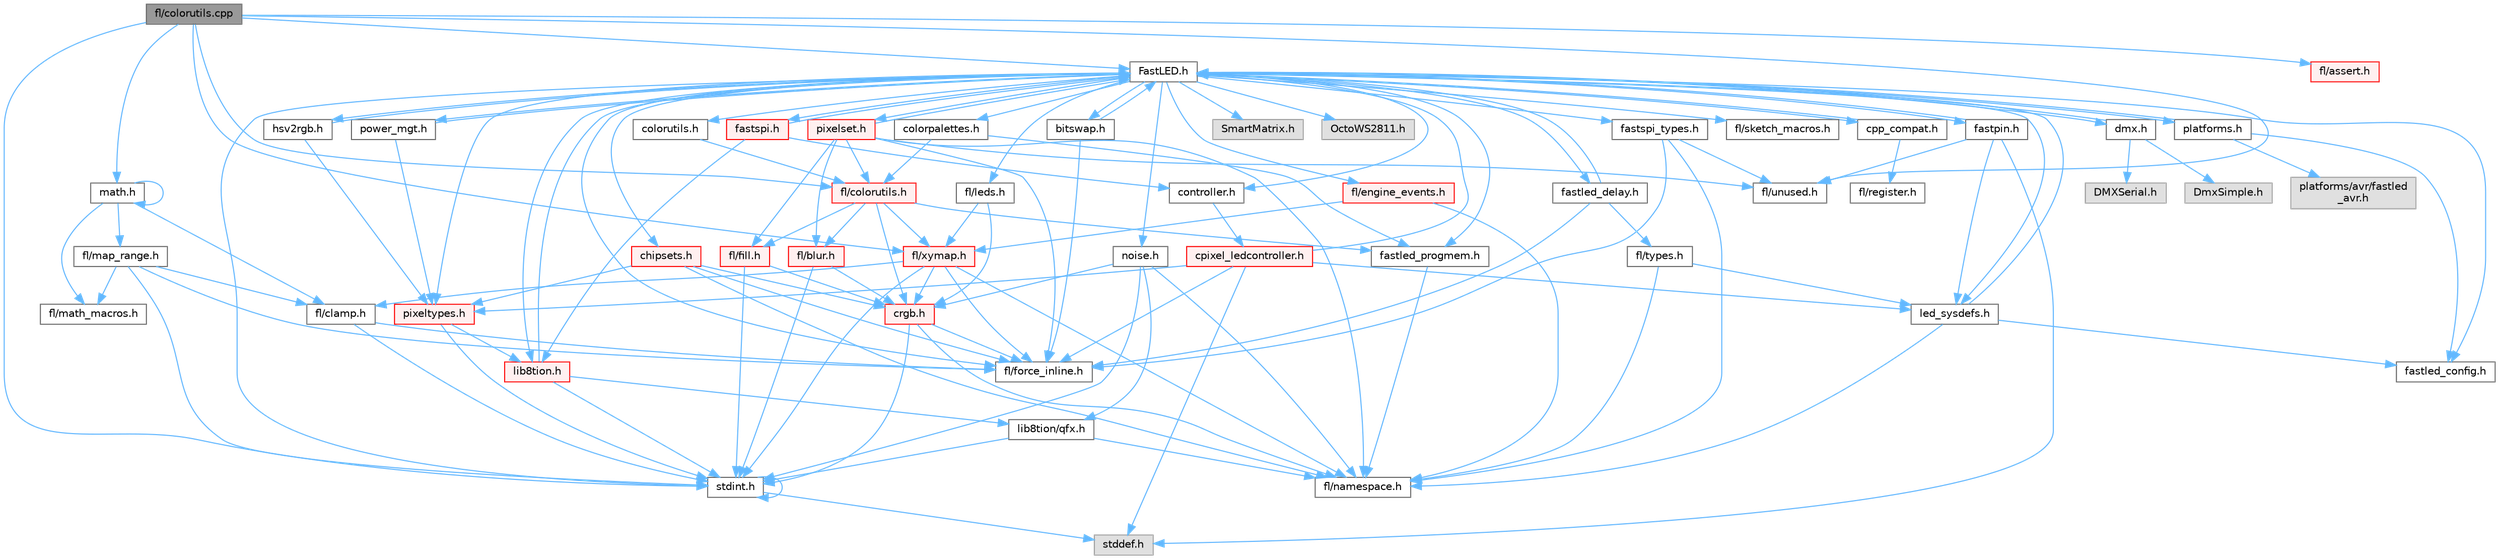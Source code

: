 digraph "fl/colorutils.cpp"
{
 // INTERACTIVE_SVG=YES
 // LATEX_PDF_SIZE
  bgcolor="transparent";
  edge [fontname=Helvetica,fontsize=10,labelfontname=Helvetica,labelfontsize=10];
  node [fontname=Helvetica,fontsize=10,shape=box,height=0.2,width=0.4];
  Node1 [id="Node000001",label="fl/colorutils.cpp",height=0.2,width=0.4,color="gray40", fillcolor="grey60", style="filled", fontcolor="black",tooltip="Misc utility functions for palettes, blending, and more."];
  Node1 -> Node2 [id="edge1_Node000001_Node000002",color="steelblue1",style="solid",tooltip=" "];
  Node2 [id="Node000002",label="math.h",height=0.2,width=0.4,color="grey40", fillcolor="white", style="filled",URL="$df/db1/math_8h.html",tooltip=" "];
  Node2 -> Node3 [id="edge2_Node000002_Node000003",color="steelblue1",style="solid",tooltip=" "];
  Node3 [id="Node000003",label="fl/clamp.h",height=0.2,width=0.4,color="grey40", fillcolor="white", style="filled",URL="$d6/dd3/clamp_8h.html",tooltip=" "];
  Node3 -> Node4 [id="edge3_Node000003_Node000004",color="steelblue1",style="solid",tooltip=" "];
  Node4 [id="Node000004",label="stdint.h",height=0.2,width=0.4,color="grey40", fillcolor="white", style="filled",URL="$df/dd8/stdint_8h.html",tooltip=" "];
  Node4 -> Node5 [id="edge4_Node000004_Node000005",color="steelblue1",style="solid",tooltip=" "];
  Node5 [id="Node000005",label="stddef.h",height=0.2,width=0.4,color="grey60", fillcolor="#E0E0E0", style="filled",tooltip=" "];
  Node4 -> Node4 [id="edge5_Node000004_Node000004",color="steelblue1",style="solid",tooltip=" "];
  Node3 -> Node6 [id="edge6_Node000003_Node000006",color="steelblue1",style="solid",tooltip=" "];
  Node6 [id="Node000006",label="fl/force_inline.h",height=0.2,width=0.4,color="grey40", fillcolor="white", style="filled",URL="$d4/d64/force__inline_8h.html",tooltip=" "];
  Node2 -> Node7 [id="edge7_Node000002_Node000007",color="steelblue1",style="solid",tooltip=" "];
  Node7 [id="Node000007",label="fl/map_range.h",height=0.2,width=0.4,color="grey40", fillcolor="white", style="filled",URL="$d1/d47/map__range_8h.html",tooltip=" "];
  Node7 -> Node4 [id="edge8_Node000007_Node000004",color="steelblue1",style="solid",tooltip=" "];
  Node7 -> Node3 [id="edge9_Node000007_Node000003",color="steelblue1",style="solid",tooltip=" "];
  Node7 -> Node6 [id="edge10_Node000007_Node000006",color="steelblue1",style="solid",tooltip=" "];
  Node7 -> Node8 [id="edge11_Node000007_Node000008",color="steelblue1",style="solid",tooltip=" "];
  Node8 [id="Node000008",label="fl/math_macros.h",height=0.2,width=0.4,color="grey40", fillcolor="white", style="filled",URL="$d8/db8/math__macros_8h.html",tooltip=" "];
  Node2 -> Node8 [id="edge12_Node000002_Node000008",color="steelblue1",style="solid",tooltip=" "];
  Node2 -> Node2 [id="edge13_Node000002_Node000002",color="steelblue1",style="solid",tooltip=" "];
  Node1 -> Node4 [id="edge14_Node000001_Node000004",color="steelblue1",style="solid",tooltip=" "];
  Node1 -> Node9 [id="edge15_Node000001_Node000009",color="steelblue1",style="solid",tooltip=" "];
  Node9 [id="Node000009",label="FastLED.h",height=0.2,width=0.4,color="grey40", fillcolor="white", style="filled",URL="$db/d97/_fast_l_e_d_8h.html",tooltip="central include file for FastLED, defines the CFastLED class/object"];
  Node9 -> Node4 [id="edge16_Node000009_Node000004",color="steelblue1",style="solid",tooltip=" "];
  Node9 -> Node10 [id="edge17_Node000009_Node000010",color="steelblue1",style="solid",tooltip=" "];
  Node10 [id="Node000010",label="SmartMatrix.h",height=0.2,width=0.4,color="grey60", fillcolor="#E0E0E0", style="filled",tooltip=" "];
  Node9 -> Node11 [id="edge18_Node000009_Node000011",color="steelblue1",style="solid",tooltip=" "];
  Node11 [id="Node000011",label="OctoWS2811.h",height=0.2,width=0.4,color="grey60", fillcolor="#E0E0E0", style="filled",tooltip=" "];
  Node9 -> Node6 [id="edge19_Node000009_Node000006",color="steelblue1",style="solid",tooltip=" "];
  Node9 -> Node12 [id="edge20_Node000009_Node000012",color="steelblue1",style="solid",tooltip=" "];
  Node12 [id="Node000012",label="cpp_compat.h",height=0.2,width=0.4,color="grey40", fillcolor="white", style="filled",URL="$d9/d13/cpp__compat_8h.html",tooltip="Compatibility functions based on C++ version."];
  Node12 -> Node9 [id="edge21_Node000012_Node000009",color="steelblue1",style="solid",tooltip=" "];
  Node12 -> Node13 [id="edge22_Node000012_Node000013",color="steelblue1",style="solid",tooltip=" "];
  Node13 [id="Node000013",label="fl/register.h",height=0.2,width=0.4,color="grey40", fillcolor="white", style="filled",URL="$df/d80/register_8h.html",tooltip=" "];
  Node9 -> Node14 [id="edge23_Node000009_Node000014",color="steelblue1",style="solid",tooltip=" "];
  Node14 [id="Node000014",label="fastled_config.h",height=0.2,width=0.4,color="grey40", fillcolor="white", style="filled",URL="$d5/d11/fastled__config_8h.html",tooltip="Contains definitions that can be used to configure FastLED at compile time."];
  Node9 -> Node15 [id="edge24_Node000009_Node000015",color="steelblue1",style="solid",tooltip=" "];
  Node15 [id="Node000015",label="led_sysdefs.h",height=0.2,width=0.4,color="grey40", fillcolor="white", style="filled",URL="$d9/d3e/led__sysdefs_8h.html",tooltip="Determines which platform system definitions to include."];
  Node15 -> Node9 [id="edge25_Node000015_Node000009",color="steelblue1",style="solid",tooltip=" "];
  Node15 -> Node14 [id="edge26_Node000015_Node000014",color="steelblue1",style="solid",tooltip=" "];
  Node15 -> Node16 [id="edge27_Node000015_Node000016",color="steelblue1",style="solid",tooltip=" "];
  Node16 [id="Node000016",label="fl/namespace.h",height=0.2,width=0.4,color="grey40", fillcolor="white", style="filled",URL="$df/d2a/namespace_8h.html",tooltip="Implements the FastLED namespace macros."];
  Node9 -> Node17 [id="edge28_Node000009_Node000017",color="steelblue1",style="solid",tooltip=" "];
  Node17 [id="Node000017",label="fastled_delay.h",height=0.2,width=0.4,color="grey40", fillcolor="white", style="filled",URL="$d0/da8/fastled__delay_8h.html",tooltip="Utility functions and classes for managing delay cycles."];
  Node17 -> Node9 [id="edge29_Node000017_Node000009",color="steelblue1",style="solid",tooltip=" "];
  Node17 -> Node18 [id="edge30_Node000017_Node000018",color="steelblue1",style="solid",tooltip=" "];
  Node18 [id="Node000018",label="fl/types.h",height=0.2,width=0.4,color="grey40", fillcolor="white", style="filled",URL="$d7/da1/fl_2types_8h.html",tooltip=" "];
  Node18 -> Node16 [id="edge31_Node000018_Node000016",color="steelblue1",style="solid",tooltip=" "];
  Node18 -> Node15 [id="edge32_Node000018_Node000015",color="steelblue1",style="solid",tooltip=" "];
  Node17 -> Node6 [id="edge33_Node000017_Node000006",color="steelblue1",style="solid",tooltip=" "];
  Node9 -> Node19 [id="edge34_Node000009_Node000019",color="steelblue1",style="solid",tooltip=" "];
  Node19 [id="Node000019",label="bitswap.h",height=0.2,width=0.4,color="grey40", fillcolor="white", style="filled",URL="$de/ded/bitswap_8h.html",tooltip="Functions for doing a rotation of bits/bytes used by parallel output."];
  Node19 -> Node9 [id="edge35_Node000019_Node000009",color="steelblue1",style="solid",tooltip=" "];
  Node19 -> Node6 [id="edge36_Node000019_Node000006",color="steelblue1",style="solid",tooltip=" "];
  Node9 -> Node20 [id="edge37_Node000009_Node000020",color="steelblue1",style="solid",tooltip=" "];
  Node20 [id="Node000020",label="controller.h",height=0.2,width=0.4,color="grey40", fillcolor="white", style="filled",URL="$d2/dd9/controller_8h.html",tooltip="deprecated: base definitions used by led controllers for writing out led data"];
  Node20 -> Node21 [id="edge38_Node000020_Node000021",color="steelblue1",style="solid",tooltip=" "];
  Node21 [id="Node000021",label="cpixel_ledcontroller.h",height=0.2,width=0.4,color="red", fillcolor="#FFF0F0", style="filled",URL="$d9/d57/cpixel__ledcontroller_8h.html",tooltip="defines the templated version of the CLEDController class"];
  Node21 -> Node5 [id="edge39_Node000021_Node000005",color="steelblue1",style="solid",tooltip=" "];
  Node21 -> Node9 [id="edge40_Node000021_Node000009",color="steelblue1",style="solid",tooltip=" "];
  Node21 -> Node15 [id="edge41_Node000021_Node000015",color="steelblue1",style="solid",tooltip=" "];
  Node21 -> Node22 [id="edge42_Node000021_Node000022",color="steelblue1",style="solid",tooltip=" "];
  Node22 [id="Node000022",label="pixeltypes.h",height=0.2,width=0.4,color="red", fillcolor="#FFF0F0", style="filled",URL="$d2/dba/pixeltypes_8h.html",tooltip="Includes defintions for RGB and HSV pixels."];
  Node22 -> Node4 [id="edge43_Node000022_Node000004",color="steelblue1",style="solid",tooltip=" "];
  Node22 -> Node23 [id="edge44_Node000022_Node000023",color="steelblue1",style="solid",tooltip=" "];
  Node23 [id="Node000023",label="lib8tion.h",height=0.2,width=0.4,color="red", fillcolor="#FFF0F0", style="filled",URL="$df/da5/lib8tion_8h.html",tooltip="Fast, efficient 8-bit math functions specifically designed for high-performance LED programming."];
  Node23 -> Node9 [id="edge45_Node000023_Node000009",color="steelblue1",style="solid",tooltip=" "];
  Node23 -> Node4 [id="edge46_Node000023_Node000004",color="steelblue1",style="solid",tooltip=" "];
  Node23 -> Node26 [id="edge47_Node000023_Node000026",color="steelblue1",style="solid",tooltip=" "];
  Node26 [id="Node000026",label="lib8tion/qfx.h",height=0.2,width=0.4,color="grey40", fillcolor="white", style="filled",URL="$d2/d19/qfx_8h.html",tooltip=" "];
  Node26 -> Node4 [id="edge48_Node000026_Node000004",color="steelblue1",style="solid",tooltip=" "];
  Node26 -> Node16 [id="edge49_Node000026_Node000016",color="steelblue1",style="solid",tooltip=" "];
  Node21 -> Node6 [id="edge50_Node000021_Node000006",color="steelblue1",style="solid",tooltip=" "];
  Node9 -> Node70 [id="edge51_Node000009_Node000070",color="steelblue1",style="solid",tooltip=" "];
  Node70 [id="Node000070",label="fastpin.h",height=0.2,width=0.4,color="grey40", fillcolor="white", style="filled",URL="$db/d65/fastpin_8h.html",tooltip="Class base definitions for defining fast pin access."];
  Node70 -> Node9 [id="edge52_Node000070_Node000009",color="steelblue1",style="solid",tooltip=" "];
  Node70 -> Node15 [id="edge53_Node000070_Node000015",color="steelblue1",style="solid",tooltip=" "];
  Node70 -> Node5 [id="edge54_Node000070_Node000005",color="steelblue1",style="solid",tooltip=" "];
  Node70 -> Node37 [id="edge55_Node000070_Node000037",color="steelblue1",style="solid",tooltip=" "];
  Node37 [id="Node000037",label="fl/unused.h",height=0.2,width=0.4,color="grey40", fillcolor="white", style="filled",URL="$d8/d4b/unused_8h.html",tooltip=" "];
  Node9 -> Node71 [id="edge56_Node000009_Node000071",color="steelblue1",style="solid",tooltip=" "];
  Node71 [id="Node000071",label="fastspi_types.h",height=0.2,width=0.4,color="grey40", fillcolor="white", style="filled",URL="$d2/ddb/fastspi__types_8h.html",tooltip="Data types and constants used by SPI interfaces."];
  Node71 -> Node6 [id="edge57_Node000071_Node000006",color="steelblue1",style="solid",tooltip=" "];
  Node71 -> Node16 [id="edge58_Node000071_Node000016",color="steelblue1",style="solid",tooltip=" "];
  Node71 -> Node37 [id="edge59_Node000071_Node000037",color="steelblue1",style="solid",tooltip=" "];
  Node9 -> Node72 [id="edge60_Node000009_Node000072",color="steelblue1",style="solid",tooltip=" "];
  Node72 [id="Node000072",label="dmx.h",height=0.2,width=0.4,color="grey40", fillcolor="white", style="filled",URL="$d3/de1/dmx_8h.html",tooltip="Defines the DMX512-based LED controllers."];
  Node72 -> Node9 [id="edge61_Node000072_Node000009",color="steelblue1",style="solid",tooltip=" "];
  Node72 -> Node73 [id="edge62_Node000072_Node000073",color="steelblue1",style="solid",tooltip=" "];
  Node73 [id="Node000073",label="DmxSimple.h",height=0.2,width=0.4,color="grey60", fillcolor="#E0E0E0", style="filled",tooltip=" "];
  Node72 -> Node74 [id="edge63_Node000072_Node000074",color="steelblue1",style="solid",tooltip=" "];
  Node74 [id="Node000074",label="DMXSerial.h",height=0.2,width=0.4,color="grey60", fillcolor="#E0E0E0", style="filled",tooltip=" "];
  Node9 -> Node75 [id="edge64_Node000009_Node000075",color="steelblue1",style="solid",tooltip=" "];
  Node75 [id="Node000075",label="platforms.h",height=0.2,width=0.4,color="grey40", fillcolor="white", style="filled",URL="$da/dc9/platforms_8h.html",tooltip="Determines which platforms headers to include."];
  Node75 -> Node9 [id="edge65_Node000075_Node000009",color="steelblue1",style="solid",tooltip=" "];
  Node75 -> Node14 [id="edge66_Node000075_Node000014",color="steelblue1",style="solid",tooltip=" "];
  Node75 -> Node76 [id="edge67_Node000075_Node000076",color="steelblue1",style="solid",tooltip=" "];
  Node76 [id="Node000076",label="platforms/avr/fastled\l_avr.h",height=0.2,width=0.4,color="grey60", fillcolor="#E0E0E0", style="filled",tooltip=" "];
  Node9 -> Node77 [id="edge68_Node000009_Node000077",color="steelblue1",style="solid",tooltip=" "];
  Node77 [id="Node000077",label="fastled_progmem.h",height=0.2,width=0.4,color="grey40", fillcolor="white", style="filled",URL="$df/dab/fastled__progmem_8h.html",tooltip="Wrapper definitions to allow seamless use of PROGMEM in environments that have it."];
  Node77 -> Node16 [id="edge69_Node000077_Node000016",color="steelblue1",style="solid",tooltip=" "];
  Node9 -> Node23 [id="edge70_Node000009_Node000023",color="steelblue1",style="solid",tooltip=" "];
  Node9 -> Node22 [id="edge71_Node000009_Node000022",color="steelblue1",style="solid",tooltip=" "];
  Node9 -> Node78 [id="edge72_Node000009_Node000078",color="steelblue1",style="solid",tooltip=" "];
  Node78 [id="Node000078",label="hsv2rgb.h",height=0.2,width=0.4,color="grey40", fillcolor="white", style="filled",URL="$de/d9a/hsv2rgb_8h.html",tooltip="Functions to convert from the HSV colorspace to the RGB colorspace."];
  Node78 -> Node9 [id="edge73_Node000078_Node000009",color="steelblue1",style="solid",tooltip=" "];
  Node78 -> Node22 [id="edge74_Node000078_Node000022",color="steelblue1",style="solid",tooltip=" "];
  Node9 -> Node79 [id="edge75_Node000009_Node000079",color="steelblue1",style="solid",tooltip=" "];
  Node79 [id="Node000079",label="colorutils.h",height=0.2,width=0.4,color="grey40", fillcolor="white", style="filled",URL="$d1/dfb/colorutils_8h.html",tooltip=" "];
  Node79 -> Node80 [id="edge76_Node000079_Node000080",color="steelblue1",style="solid",tooltip=" "];
  Node80 [id="Node000080",label="fl/colorutils.h",height=0.2,width=0.4,color="red", fillcolor="#FFF0F0", style="filled",URL="$d7/df9/fl_2colorutils_8h.html",tooltip="Utility functions for color fill, palettes, blending, and more."];
  Node80 -> Node45 [id="edge77_Node000080_Node000045",color="steelblue1",style="solid",tooltip=" "];
  Node45 [id="Node000045",label="crgb.h",height=0.2,width=0.4,color="red", fillcolor="#FFF0F0", style="filled",URL="$db/dd1/crgb_8h.html",tooltip="Defines the red, green, and blue (RGB) pixel struct."];
  Node45 -> Node4 [id="edge78_Node000045_Node000004",color="steelblue1",style="solid",tooltip=" "];
  Node45 -> Node16 [id="edge79_Node000045_Node000016",color="steelblue1",style="solid",tooltip=" "];
  Node45 -> Node6 [id="edge80_Node000045_Node000006",color="steelblue1",style="solid",tooltip=" "];
  Node80 -> Node77 [id="edge81_Node000080_Node000077",color="steelblue1",style="solid",tooltip=" "];
  Node80 -> Node81 [id="edge82_Node000080_Node000081",color="steelblue1",style="solid",tooltip=" "];
  Node81 [id="Node000081",label="fl/blur.h",height=0.2,width=0.4,color="red", fillcolor="#FFF0F0", style="filled",URL="$d4/df5/blur_8h.html",tooltip=" "];
  Node81 -> Node4 [id="edge83_Node000081_Node000004",color="steelblue1",style="solid",tooltip=" "];
  Node81 -> Node45 [id="edge84_Node000081_Node000045",color="steelblue1",style="solid",tooltip=" "];
  Node80 -> Node83 [id="edge85_Node000080_Node000083",color="steelblue1",style="solid",tooltip=" "];
  Node83 [id="Node000083",label="fl/fill.h",height=0.2,width=0.4,color="red", fillcolor="#FFF0F0", style="filled",URL="$d2/d78/fill_8h.html",tooltip=" "];
  Node83 -> Node45 [id="edge86_Node000083_Node000045",color="steelblue1",style="solid",tooltip=" "];
  Node83 -> Node4 [id="edge87_Node000083_Node000004",color="steelblue1",style="solid",tooltip=" "];
  Node80 -> Node67 [id="edge88_Node000080_Node000067",color="steelblue1",style="solid",tooltip=" "];
  Node67 [id="Node000067",label="fl/xymap.h",height=0.2,width=0.4,color="red", fillcolor="#FFF0F0", style="filled",URL="$da/d61/xymap_8h.html",tooltip=" "];
  Node67 -> Node4 [id="edge89_Node000067_Node000004",color="steelblue1",style="solid",tooltip=" "];
  Node67 -> Node45 [id="edge90_Node000067_Node000045",color="steelblue1",style="solid",tooltip=" "];
  Node67 -> Node3 [id="edge91_Node000067_Node000003",color="steelblue1",style="solid",tooltip=" "];
  Node67 -> Node6 [id="edge92_Node000067_Node000006",color="steelblue1",style="solid",tooltip=" "];
  Node67 -> Node16 [id="edge93_Node000067_Node000016",color="steelblue1",style="solid",tooltip=" "];
  Node9 -> Node84 [id="edge94_Node000009_Node000084",color="steelblue1",style="solid",tooltip=" "];
  Node84 [id="Node000084",label="pixelset.h",height=0.2,width=0.4,color="red", fillcolor="#FFF0F0", style="filled",URL="$d4/d46/pixelset_8h.html",tooltip="Declares classes for managing logical groups of LEDs."];
  Node84 -> Node6 [id="edge95_Node000084_Node000006",color="steelblue1",style="solid",tooltip=" "];
  Node84 -> Node16 [id="edge96_Node000084_Node000016",color="steelblue1",style="solid",tooltip=" "];
  Node84 -> Node37 [id="edge97_Node000084_Node000037",color="steelblue1",style="solid",tooltip=" "];
  Node84 -> Node80 [id="edge98_Node000084_Node000080",color="steelblue1",style="solid",tooltip=" "];
  Node84 -> Node83 [id="edge99_Node000084_Node000083",color="steelblue1",style="solid",tooltip=" "];
  Node84 -> Node81 [id="edge100_Node000084_Node000081",color="steelblue1",style="solid",tooltip=" "];
  Node84 -> Node9 [id="edge101_Node000084_Node000009",color="steelblue1",style="solid",tooltip=" "];
  Node9 -> Node85 [id="edge102_Node000009_Node000085",color="steelblue1",style="solid",tooltip=" "];
  Node85 [id="Node000085",label="colorpalettes.h",height=0.2,width=0.4,color="grey40", fillcolor="white", style="filled",URL="$dc/dcc/colorpalettes_8h.html",tooltip="Declarations for the predefined color palettes supplied by FastLED."];
  Node85 -> Node80 [id="edge103_Node000085_Node000080",color="steelblue1",style="solid",tooltip=" "];
  Node85 -> Node77 [id="edge104_Node000085_Node000077",color="steelblue1",style="solid",tooltip=" "];
  Node9 -> Node86 [id="edge105_Node000009_Node000086",color="steelblue1",style="solid",tooltip=" "];
  Node86 [id="Node000086",label="noise.h",height=0.2,width=0.4,color="grey40", fillcolor="white", style="filled",URL="$d1/d31/noise_8h.html",tooltip="Functions to generate and fill arrays with noise."];
  Node86 -> Node4 [id="edge106_Node000086_Node000004",color="steelblue1",style="solid",tooltip=" "];
  Node86 -> Node45 [id="edge107_Node000086_Node000045",color="steelblue1",style="solid",tooltip=" "];
  Node86 -> Node16 [id="edge108_Node000086_Node000016",color="steelblue1",style="solid",tooltip=" "];
  Node86 -> Node26 [id="edge109_Node000086_Node000026",color="steelblue1",style="solid",tooltip=" "];
  Node9 -> Node87 [id="edge110_Node000009_Node000087",color="steelblue1",style="solid",tooltip=" "];
  Node87 [id="Node000087",label="power_mgt.h",height=0.2,width=0.4,color="grey40", fillcolor="white", style="filled",URL="$dc/d5b/power__mgt_8h.html",tooltip="Functions to limit the power used by FastLED."];
  Node87 -> Node9 [id="edge111_Node000087_Node000009",color="steelblue1",style="solid",tooltip=" "];
  Node87 -> Node22 [id="edge112_Node000087_Node000022",color="steelblue1",style="solid",tooltip=" "];
  Node9 -> Node88 [id="edge113_Node000009_Node000088",color="steelblue1",style="solid",tooltip=" "];
  Node88 [id="Node000088",label="fastspi.h",height=0.2,width=0.4,color="red", fillcolor="#FFF0F0", style="filled",URL="$d6/ddc/fastspi_8h.html",tooltip="Serial peripheral interface (SPI) definitions per platform."];
  Node88 -> Node9 [id="edge114_Node000088_Node000009",color="steelblue1",style="solid",tooltip=" "];
  Node88 -> Node20 [id="edge115_Node000088_Node000020",color="steelblue1",style="solid",tooltip=" "];
  Node88 -> Node23 [id="edge116_Node000088_Node000023",color="steelblue1",style="solid",tooltip=" "];
  Node9 -> Node90 [id="edge117_Node000009_Node000090",color="steelblue1",style="solid",tooltip=" "];
  Node90 [id="Node000090",label="chipsets.h",height=0.2,width=0.4,color="red", fillcolor="#FFF0F0", style="filled",URL="$db/d66/chipsets_8h.html",tooltip="Contains the bulk of the definitions for the various LED chipsets supported."];
  Node90 -> Node22 [id="edge118_Node000090_Node000022",color="steelblue1",style="solid",tooltip=" "];
  Node90 -> Node6 [id="edge119_Node000090_Node000006",color="steelblue1",style="solid",tooltip=" "];
  Node90 -> Node45 [id="edge120_Node000090_Node000045",color="steelblue1",style="solid",tooltip=" "];
  Node90 -> Node16 [id="edge121_Node000090_Node000016",color="steelblue1",style="solid",tooltip=" "];
  Node9 -> Node59 [id="edge122_Node000009_Node000059",color="steelblue1",style="solid",tooltip=" "];
  Node59 [id="Node000059",label="fl/engine_events.h",height=0.2,width=0.4,color="red", fillcolor="#FFF0F0", style="filled",URL="$db/dc0/engine__events_8h.html",tooltip=" "];
  Node59 -> Node16 [id="edge123_Node000059_Node000016",color="steelblue1",style="solid",tooltip=" "];
  Node59 -> Node67 [id="edge124_Node000059_Node000067",color="steelblue1",style="solid",tooltip=" "];
  Node9 -> Node91 [id="edge125_Node000009_Node000091",color="steelblue1",style="solid",tooltip=" "];
  Node91 [id="Node000091",label="fl/leds.h",height=0.2,width=0.4,color="grey40", fillcolor="white", style="filled",URL="$da/d78/leds_8h.html",tooltip=" "];
  Node91 -> Node45 [id="edge126_Node000091_Node000045",color="steelblue1",style="solid",tooltip=" "];
  Node91 -> Node67 [id="edge127_Node000091_Node000067",color="steelblue1",style="solid",tooltip=" "];
  Node9 -> Node92 [id="edge128_Node000009_Node000092",color="steelblue1",style="solid",tooltip=" "];
  Node92 [id="Node000092",label="fl/sketch_macros.h",height=0.2,width=0.4,color="grey40", fillcolor="white", style="filled",URL="$d1/dbc/sketch__macros_8h.html",tooltip=" "];
  Node1 -> Node63 [id="edge129_Node000001_Node000063",color="steelblue1",style="solid",tooltip=" "];
  Node63 [id="Node000063",label="fl/assert.h",height=0.2,width=0.4,color="red", fillcolor="#FFF0F0", style="filled",URL="$dc/da7/assert_8h.html",tooltip=" "];
  Node1 -> Node80 [id="edge130_Node000001_Node000080",color="steelblue1",style="solid",tooltip=" "];
  Node1 -> Node37 [id="edge131_Node000001_Node000037",color="steelblue1",style="solid",tooltip=" "];
  Node1 -> Node67 [id="edge132_Node000001_Node000067",color="steelblue1",style="solid",tooltip=" "];
}
